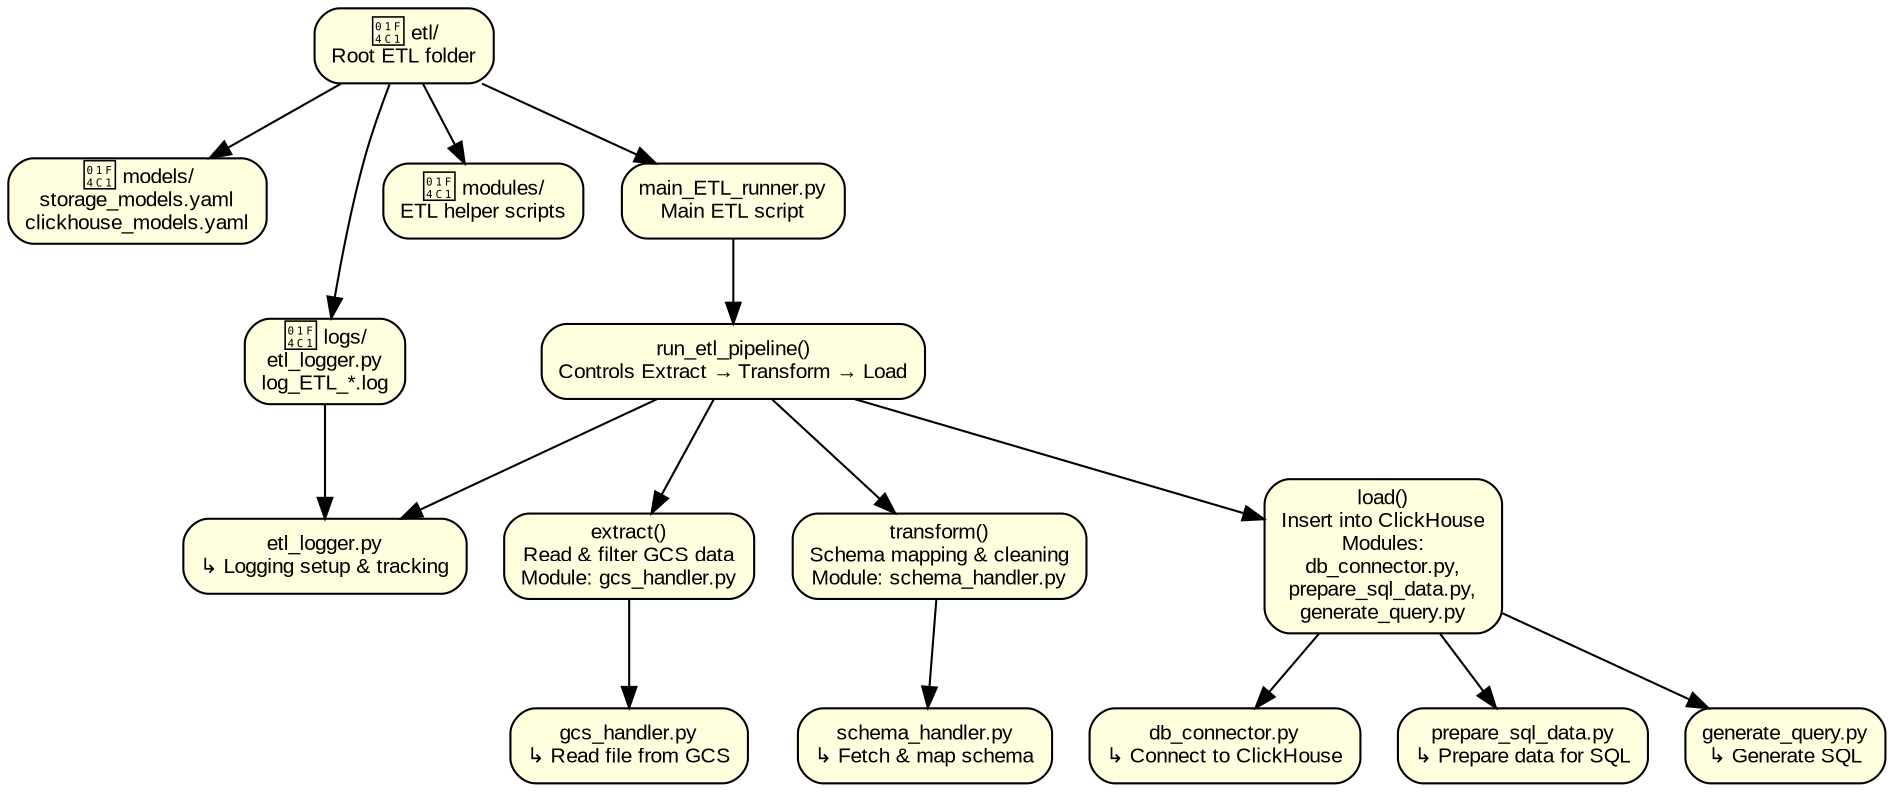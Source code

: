 digraph ETL {
    rankdir=TB
    bgcolor="white"
    node [shape=box style="rounded,filled" fillcolor="lightyellow" fontname="Arial" fontsize=10]

    # Folder structure
    etl [label="📁 etl/\nRoot ETL folder"]
    models [label="📁 models/\nstorage_models.yaml\nclickhouse_models.yaml"]
    logs [label="📁 logs/\netl_logger.py\nlog_ETL_*.log"]
    modules [label="📁 modules/\nETL helper scripts"]

    # Main runner and pipeline
    main [label="main_ETL_runner.py\nMain ETL script"]
    pipeline [label="run_etl_pipeline()\nControls Extract → Transform → Load"]

    # ETL stages
    extract [label="extract()\nRead & filter GCS data\nModule: gcs_handler.py"]
    transform [label="transform()\nSchema mapping & cleaning\nModule: schema_handler.py"]
    load [label="load()\nInsert into ClickHouse\nModules:\ndb_connector.py,\nprepare_sql_data.py,\ngenerate_query.py"]

    # Internal modules
    gcs [label="gcs_handler.py\n↳ Read file from GCS"]
    schema [label="schema_handler.py\n↳ Fetch & map schema"]
    db [label="db_connector.py\n↳ Connect to ClickHouse"]
    prepare [label="prepare_sql_data.py\n↳ Prepare data for SQL"]
    query [label="generate_query.py\n↳ Generate SQL"]
    logger [label="etl_logger.py\n↳ Logging setup & tracking"]

    # Connections
    etl -> main
    main -> pipeline

    pipeline -> extract
    pipeline -> transform
    pipeline -> load

    extract -> gcs
    transform -> schema
    load -> db
    load -> prepare
    load -> query
    

    etl -> models
    etl -> logs
    etl -> modules

    logs -> logger
    pipeline -> logger
}
